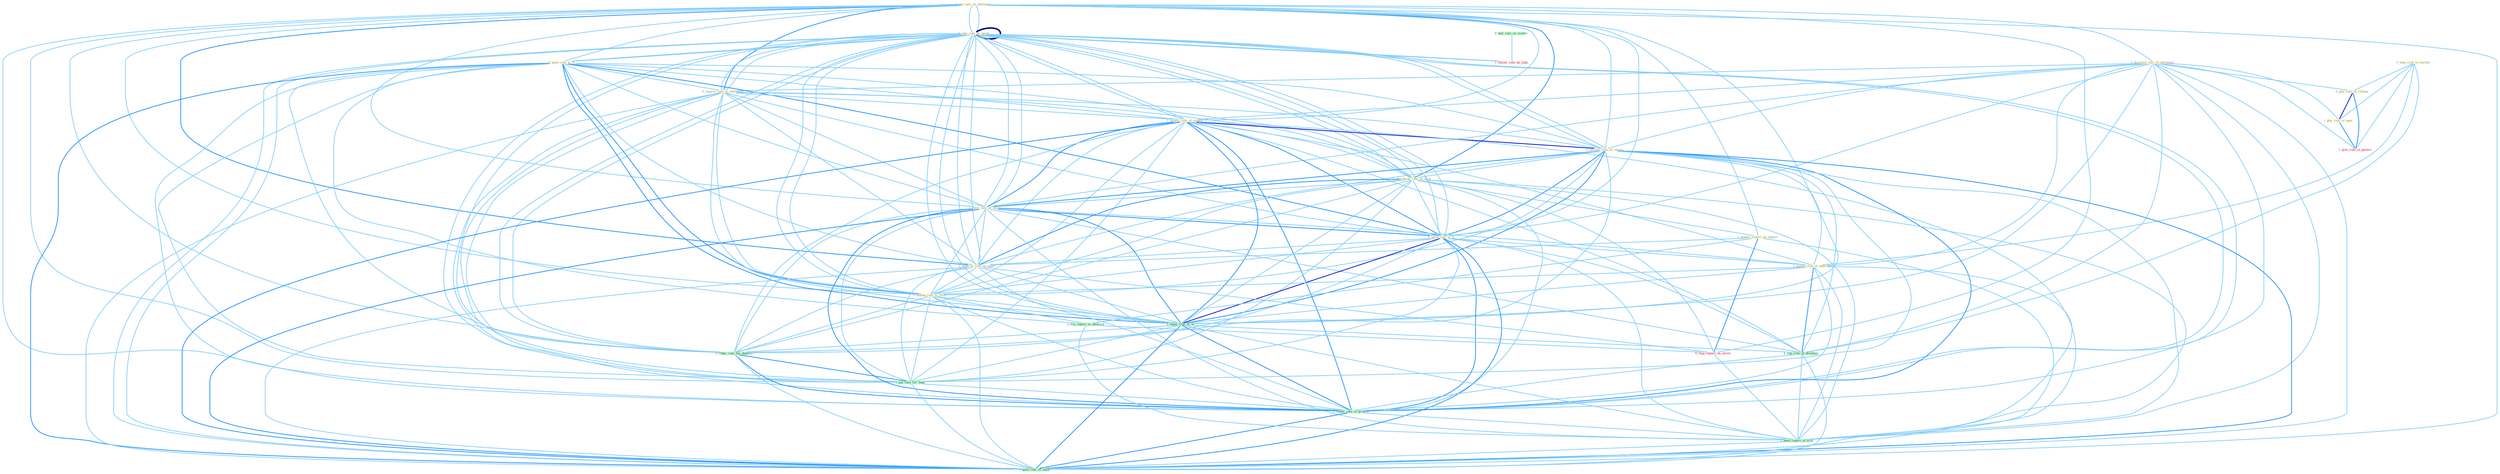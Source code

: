 Graph G{ 
    node
    [shape=polygon,style=filled,width=.5,height=.06,color="#BDFCC9",fixedsize=true,fontsize=4,
    fontcolor="#2f4f4f"];
    {node
    [color="#ffffe0", fontcolor="#8b7d6b"] "1_cut_rate_on_entitynam " "0_take_risk_in_market " "1_diminish_role_of_entitynam " "0_rais_rate_by_point " "0_push_rate_to_% " "0_rais_rate_by_point " "0_improv_rate_at_entitynam " "1_expect_rate_of_return " "1_increas_rate_of_return " "1_downgrad_rate_on_firm " "1_have_rate_of_injuri " "1_term_rate_of_% " "0_plai_role_in_collaps " "1_prepar_report_on_impact " "1_confirm_rate_on_paper " "1_manag_risk_of_othernum " "0_manag_rate_to_level " "1_plai_role_in_oper "}
{node [color="#fff0f5", fontcolor="#b22222"] "0_stop_report_on_street " "1_give_role_in_govern " "1_follow_rule_by_judg "}
edge [color="#B0E2FF"];

	"1_cut_rate_on_entitynam " -- "1_diminish_role_of_entitynam " [w="1", color="#87cefa" ];
	"1_cut_rate_on_entitynam " -- "0_rais_rate_by_point " [w="1", color="#87cefa" ];
	"1_cut_rate_on_entitynam " -- "0_push_rate_to_% " [w="1", color="#87cefa" ];
	"1_cut_rate_on_entitynam " -- "0_rais_rate_by_point " [w="1", color="#87cefa" ];
	"1_cut_rate_on_entitynam " -- "0_improv_rate_at_entitynam " [w="2", color="#1e90ff" , len=0.8];
	"1_cut_rate_on_entitynam " -- "1_expect_rate_of_return " [w="1", color="#87cefa" ];
	"1_cut_rate_on_entitynam " -- "1_increas_rate_of_return " [w="1", color="#87cefa" ];
	"1_cut_rate_on_entitynam " -- "1_downgrad_rate_on_firm " [w="2", color="#1e90ff" , len=0.8];
	"1_cut_rate_on_entitynam " -- "1_have_rate_of_injuri " [w="1", color="#87cefa" ];
	"1_cut_rate_on_entitynam " -- "1_term_rate_of_% " [w="1", color="#87cefa" ];
	"1_cut_rate_on_entitynam " -- "1_prepar_report_on_impact " [w="1", color="#87cefa" ];
	"1_cut_rate_on_entitynam " -- "1_confirm_rate_on_paper " [w="2", color="#1e90ff" , len=0.8];
	"1_cut_rate_on_entitynam " -- "0_manag_rate_to_level " [w="1", color="#87cefa" ];
	"1_cut_rate_on_entitynam " -- "1_equal_rate_of_% " [w="1", color="#87cefa" ];
	"1_cut_rate_on_entitynam " -- "0_stop_report_on_street " [w="1", color="#87cefa" ];
	"1_cut_rate_on_entitynam " -- "1_reduc_rate_for_deposit " [w="1", color="#87cefa" ];
	"1_cut_rate_on_entitynam " -- "1_pai_rate_for_fund " [w="1", color="#87cefa" ];
	"1_cut_rate_on_entitynam " -- "1_reduc_rate_of_growth " [w="1", color="#87cefa" ];
	"1_cut_rate_on_entitynam " -- "1_push_rate_of_inflat " [w="1", color="#87cefa" ];
	"0_take_risk_in_market " -- "0_plai_role_in_collaps " [w="1", color="#87cefa" ];
	"0_take_risk_in_market " -- "1_manag_risk_of_othernum " [w="1", color="#87cefa" ];
	"0_take_risk_in_market " -- "1_plai_role_in_oper " [w="1", color="#87cefa" ];
	"0_take_risk_in_market " -- "1_give_role_in_govern " [w="1", color="#87cefa" ];
	"0_take_risk_in_market " -- "1_run_risk_of_disintegr " [w="1", color="#87cefa" ];
	"1_diminish_role_of_entitynam " -- "0_improv_rate_at_entitynam " [w="1", color="#87cefa" ];
	"1_diminish_role_of_entitynam " -- "1_expect_rate_of_return " [w="1", color="#87cefa" ];
	"1_diminish_role_of_entitynam " -- "1_increas_rate_of_return " [w="1", color="#87cefa" ];
	"1_diminish_role_of_entitynam " -- "1_have_rate_of_injuri " [w="1", color="#87cefa" ];
	"1_diminish_role_of_entitynam " -- "1_term_rate_of_% " [w="1", color="#87cefa" ];
	"1_diminish_role_of_entitynam " -- "0_plai_role_in_collaps " [w="1", color="#87cefa" ];
	"1_diminish_role_of_entitynam " -- "1_manag_risk_of_othernum " [w="1", color="#87cefa" ];
	"1_diminish_role_of_entitynam " -- "1_plai_role_in_oper " [w="1", color="#87cefa" ];
	"1_diminish_role_of_entitynam " -- "1_equal_rate_of_% " [w="1", color="#87cefa" ];
	"1_diminish_role_of_entitynam " -- "1_give_role_in_govern " [w="1", color="#87cefa" ];
	"1_diminish_role_of_entitynam " -- "1_run_risk_of_disintegr " [w="1", color="#87cefa" ];
	"1_diminish_role_of_entitynam " -- "1_reduc_rate_of_growth " [w="1", color="#87cefa" ];
	"1_diminish_role_of_entitynam " -- "1_been_report_of_firm " [w="1", color="#87cefa" ];
	"1_diminish_role_of_entitynam " -- "1_push_rate_of_inflat " [w="1", color="#87cefa" ];
	"0_rais_rate_by_point " -- "0_push_rate_to_% " [w="1", color="#87cefa" ];
	"0_rais_rate_by_point " -- "0_rais_rate_by_point " [w="4", style=bold, color="#000080", len=0.4];
	"0_rais_rate_by_point " -- "0_improv_rate_at_entitynam " [w="1", color="#87cefa" ];
	"0_rais_rate_by_point " -- "1_expect_rate_of_return " [w="1", color="#87cefa" ];
	"0_rais_rate_by_point " -- "1_increas_rate_of_return " [w="1", color="#87cefa" ];
	"0_rais_rate_by_point " -- "1_downgrad_rate_on_firm " [w="1", color="#87cefa" ];
	"0_rais_rate_by_point " -- "1_have_rate_of_injuri " [w="1", color="#87cefa" ];
	"0_rais_rate_by_point " -- "1_term_rate_of_% " [w="1", color="#87cefa" ];
	"0_rais_rate_by_point " -- "1_confirm_rate_on_paper " [w="1", color="#87cefa" ];
	"0_rais_rate_by_point " -- "0_manag_rate_to_level " [w="1", color="#87cefa" ];
	"0_rais_rate_by_point " -- "1_equal_rate_of_% " [w="1", color="#87cefa" ];
	"0_rais_rate_by_point " -- "1_reduc_rate_for_deposit " [w="1", color="#87cefa" ];
	"0_rais_rate_by_point " -- "1_pai_rate_for_fund " [w="1", color="#87cefa" ];
	"0_rais_rate_by_point " -- "1_follow_rule_by_judg " [w="1", color="#87cefa" ];
	"0_rais_rate_by_point " -- "1_reduc_rate_of_growth " [w="1", color="#87cefa" ];
	"0_rais_rate_by_point " -- "1_push_rate_of_inflat " [w="1", color="#87cefa" ];
	"0_push_rate_to_% " -- "0_rais_rate_by_point " [w="1", color="#87cefa" ];
	"0_push_rate_to_% " -- "0_improv_rate_at_entitynam " [w="1", color="#87cefa" ];
	"0_push_rate_to_% " -- "1_expect_rate_of_return " [w="1", color="#87cefa" ];
	"0_push_rate_to_% " -- "1_increas_rate_of_return " [w="1", color="#87cefa" ];
	"0_push_rate_to_% " -- "1_downgrad_rate_on_firm " [w="1", color="#87cefa" ];
	"0_push_rate_to_% " -- "1_have_rate_of_injuri " [w="1", color="#87cefa" ];
	"0_push_rate_to_% " -- "1_term_rate_of_% " [w="2", color="#1e90ff" , len=0.8];
	"0_push_rate_to_% " -- "1_confirm_rate_on_paper " [w="1", color="#87cefa" ];
	"0_push_rate_to_% " -- "0_manag_rate_to_level " [w="2", color="#1e90ff" , len=0.8];
	"0_push_rate_to_% " -- "1_file_report_to_network " [w="1", color="#87cefa" ];
	"0_push_rate_to_% " -- "1_equal_rate_of_% " [w="2", color="#1e90ff" , len=0.8];
	"0_push_rate_to_% " -- "1_reduc_rate_for_deposit " [w="1", color="#87cefa" ];
	"0_push_rate_to_% " -- "1_pai_rate_for_fund " [w="1", color="#87cefa" ];
	"0_push_rate_to_% " -- "1_reduc_rate_of_growth " [w="1", color="#87cefa" ];
	"0_push_rate_to_% " -- "1_push_rate_of_inflat " [w="2", color="#1e90ff" , len=0.8];
	"0_rais_rate_by_point " -- "0_improv_rate_at_entitynam " [w="1", color="#87cefa" ];
	"0_rais_rate_by_point " -- "1_expect_rate_of_return " [w="1", color="#87cefa" ];
	"0_rais_rate_by_point " -- "1_increas_rate_of_return " [w="1", color="#87cefa" ];
	"0_rais_rate_by_point " -- "1_downgrad_rate_on_firm " [w="1", color="#87cefa" ];
	"0_rais_rate_by_point " -- "1_have_rate_of_injuri " [w="1", color="#87cefa" ];
	"0_rais_rate_by_point " -- "1_term_rate_of_% " [w="1", color="#87cefa" ];
	"0_rais_rate_by_point " -- "1_confirm_rate_on_paper " [w="1", color="#87cefa" ];
	"0_rais_rate_by_point " -- "0_manag_rate_to_level " [w="1", color="#87cefa" ];
	"0_rais_rate_by_point " -- "1_equal_rate_of_% " [w="1", color="#87cefa" ];
	"0_rais_rate_by_point " -- "1_reduc_rate_for_deposit " [w="1", color="#87cefa" ];
	"0_rais_rate_by_point " -- "1_pai_rate_for_fund " [w="1", color="#87cefa" ];
	"0_rais_rate_by_point " -- "1_follow_rule_by_judg " [w="1", color="#87cefa" ];
	"0_rais_rate_by_point " -- "1_reduc_rate_of_growth " [w="1", color="#87cefa" ];
	"0_rais_rate_by_point " -- "1_push_rate_of_inflat " [w="1", color="#87cefa" ];
	"0_improv_rate_at_entitynam " -- "1_expect_rate_of_return " [w="1", color="#87cefa" ];
	"0_improv_rate_at_entitynam " -- "1_increas_rate_of_return " [w="1", color="#87cefa" ];
	"0_improv_rate_at_entitynam " -- "1_downgrad_rate_on_firm " [w="1", color="#87cefa" ];
	"0_improv_rate_at_entitynam " -- "1_have_rate_of_injuri " [w="1", color="#87cefa" ];
	"0_improv_rate_at_entitynam " -- "1_term_rate_of_% " [w="1", color="#87cefa" ];
	"0_improv_rate_at_entitynam " -- "1_confirm_rate_on_paper " [w="1", color="#87cefa" ];
	"0_improv_rate_at_entitynam " -- "0_manag_rate_to_level " [w="1", color="#87cefa" ];
	"0_improv_rate_at_entitynam " -- "1_equal_rate_of_% " [w="1", color="#87cefa" ];
	"0_improv_rate_at_entitynam " -- "1_reduc_rate_for_deposit " [w="1", color="#87cefa" ];
	"0_improv_rate_at_entitynam " -- "1_pai_rate_for_fund " [w="1", color="#87cefa" ];
	"0_improv_rate_at_entitynam " -- "1_reduc_rate_of_growth " [w="1", color="#87cefa" ];
	"0_improv_rate_at_entitynam " -- "1_push_rate_of_inflat " [w="1", color="#87cefa" ];
	"1_expect_rate_of_return " -- "1_increas_rate_of_return " [w="3", color="#0000cd" , len=0.6];
	"1_expect_rate_of_return " -- "1_downgrad_rate_on_firm " [w="1", color="#87cefa" ];
	"1_expect_rate_of_return " -- "1_have_rate_of_injuri " [w="2", color="#1e90ff" , len=0.8];
	"1_expect_rate_of_return " -- "1_term_rate_of_% " [w="2", color="#1e90ff" , len=0.8];
	"1_expect_rate_of_return " -- "1_confirm_rate_on_paper " [w="1", color="#87cefa" ];
	"1_expect_rate_of_return " -- "1_manag_risk_of_othernum " [w="1", color="#87cefa" ];
	"1_expect_rate_of_return " -- "0_manag_rate_to_level " [w="1", color="#87cefa" ];
	"1_expect_rate_of_return " -- "1_equal_rate_of_% " [w="2", color="#1e90ff" , len=0.8];
	"1_expect_rate_of_return " -- "1_reduc_rate_for_deposit " [w="1", color="#87cefa" ];
	"1_expect_rate_of_return " -- "1_pai_rate_for_fund " [w="1", color="#87cefa" ];
	"1_expect_rate_of_return " -- "1_run_risk_of_disintegr " [w="1", color="#87cefa" ];
	"1_expect_rate_of_return " -- "1_reduc_rate_of_growth " [w="2", color="#1e90ff" , len=0.8];
	"1_expect_rate_of_return " -- "1_been_report_of_firm " [w="1", color="#87cefa" ];
	"1_expect_rate_of_return " -- "1_push_rate_of_inflat " [w="2", color="#1e90ff" , len=0.8];
	"1_increas_rate_of_return " -- "1_downgrad_rate_on_firm " [w="1", color="#87cefa" ];
	"1_increas_rate_of_return " -- "1_have_rate_of_injuri " [w="2", color="#1e90ff" , len=0.8];
	"1_increas_rate_of_return " -- "1_term_rate_of_% " [w="2", color="#1e90ff" , len=0.8];
	"1_increas_rate_of_return " -- "1_confirm_rate_on_paper " [w="1", color="#87cefa" ];
	"1_increas_rate_of_return " -- "1_manag_risk_of_othernum " [w="1", color="#87cefa" ];
	"1_increas_rate_of_return " -- "0_manag_rate_to_level " [w="1", color="#87cefa" ];
	"1_increas_rate_of_return " -- "1_equal_rate_of_% " [w="2", color="#1e90ff" , len=0.8];
	"1_increas_rate_of_return " -- "1_reduc_rate_for_deposit " [w="1", color="#87cefa" ];
	"1_increas_rate_of_return " -- "1_pai_rate_for_fund " [w="1", color="#87cefa" ];
	"1_increas_rate_of_return " -- "1_run_risk_of_disintegr " [w="1", color="#87cefa" ];
	"1_increas_rate_of_return " -- "1_reduc_rate_of_growth " [w="2", color="#1e90ff" , len=0.8];
	"1_increas_rate_of_return " -- "1_been_report_of_firm " [w="1", color="#87cefa" ];
	"1_increas_rate_of_return " -- "1_push_rate_of_inflat " [w="2", color="#1e90ff" , len=0.8];
	"1_downgrad_rate_on_firm " -- "1_have_rate_of_injuri " [w="1", color="#87cefa" ];
	"1_downgrad_rate_on_firm " -- "1_term_rate_of_% " [w="1", color="#87cefa" ];
	"1_downgrad_rate_on_firm " -- "1_prepar_report_on_impact " [w="1", color="#87cefa" ];
	"1_downgrad_rate_on_firm " -- "1_confirm_rate_on_paper " [w="2", color="#1e90ff" , len=0.8];
	"1_downgrad_rate_on_firm " -- "0_manag_rate_to_level " [w="1", color="#87cefa" ];
	"1_downgrad_rate_on_firm " -- "1_equal_rate_of_% " [w="1", color="#87cefa" ];
	"1_downgrad_rate_on_firm " -- "0_stop_report_on_street " [w="1", color="#87cefa" ];
	"1_downgrad_rate_on_firm " -- "1_reduc_rate_for_deposit " [w="1", color="#87cefa" ];
	"1_downgrad_rate_on_firm " -- "1_pai_rate_for_fund " [w="1", color="#87cefa" ];
	"1_downgrad_rate_on_firm " -- "1_reduc_rate_of_growth " [w="1", color="#87cefa" ];
	"1_downgrad_rate_on_firm " -- "1_been_report_of_firm " [w="1", color="#87cefa" ];
	"1_downgrad_rate_on_firm " -- "1_push_rate_of_inflat " [w="1", color="#87cefa" ];
	"1_have_rate_of_injuri " -- "1_term_rate_of_% " [w="2", color="#1e90ff" , len=0.8];
	"1_have_rate_of_injuri " -- "1_confirm_rate_on_paper " [w="1", color="#87cefa" ];
	"1_have_rate_of_injuri " -- "1_manag_risk_of_othernum " [w="1", color="#87cefa" ];
	"1_have_rate_of_injuri " -- "0_manag_rate_to_level " [w="1", color="#87cefa" ];
	"1_have_rate_of_injuri " -- "1_equal_rate_of_% " [w="2", color="#1e90ff" , len=0.8];
	"1_have_rate_of_injuri " -- "1_reduc_rate_for_deposit " [w="1", color="#87cefa" ];
	"1_have_rate_of_injuri " -- "1_pai_rate_for_fund " [w="1", color="#87cefa" ];
	"1_have_rate_of_injuri " -- "1_run_risk_of_disintegr " [w="1", color="#87cefa" ];
	"1_have_rate_of_injuri " -- "1_reduc_rate_of_growth " [w="2", color="#1e90ff" , len=0.8];
	"1_have_rate_of_injuri " -- "1_been_report_of_firm " [w="1", color="#87cefa" ];
	"1_have_rate_of_injuri " -- "1_push_rate_of_inflat " [w="2", color="#1e90ff" , len=0.8];
	"1_term_rate_of_% " -- "1_confirm_rate_on_paper " [w="1", color="#87cefa" ];
	"1_term_rate_of_% " -- "1_manag_risk_of_othernum " [w="1", color="#87cefa" ];
	"1_term_rate_of_% " -- "0_manag_rate_to_level " [w="1", color="#87cefa" ];
	"1_term_rate_of_% " -- "1_equal_rate_of_% " [w="3", color="#0000cd" , len=0.6];
	"1_term_rate_of_% " -- "1_reduc_rate_for_deposit " [w="1", color="#87cefa" ];
	"1_term_rate_of_% " -- "1_pai_rate_for_fund " [w="1", color="#87cefa" ];
	"1_term_rate_of_% " -- "1_run_risk_of_disintegr " [w="1", color="#87cefa" ];
	"1_term_rate_of_% " -- "1_reduc_rate_of_growth " [w="2", color="#1e90ff" , len=0.8];
	"1_term_rate_of_% " -- "1_been_report_of_firm " [w="1", color="#87cefa" ];
	"1_term_rate_of_% " -- "1_push_rate_of_inflat " [w="2", color="#1e90ff" , len=0.8];
	"0_plai_role_in_collaps " -- "1_plai_role_in_oper " [w="3", color="#0000cd" , len=0.6];
	"0_plai_role_in_collaps " -- "1_give_role_in_govern " [w="2", color="#1e90ff" , len=0.8];
	"1_prepar_report_on_impact " -- "1_confirm_rate_on_paper " [w="1", color="#87cefa" ];
	"1_prepar_report_on_impact " -- "1_file_report_to_network " [w="1", color="#87cefa" ];
	"1_prepar_report_on_impact " -- "0_stop_report_on_street " [w="2", color="#1e90ff" , len=0.8];
	"1_prepar_report_on_impact " -- "1_been_report_of_firm " [w="1", color="#87cefa" ];
	"1_confirm_rate_on_paper " -- "0_manag_rate_to_level " [w="1", color="#87cefa" ];
	"1_confirm_rate_on_paper " -- "1_equal_rate_of_% " [w="1", color="#87cefa" ];
	"1_confirm_rate_on_paper " -- "0_stop_report_on_street " [w="1", color="#87cefa" ];
	"1_confirm_rate_on_paper " -- "1_reduc_rate_for_deposit " [w="1", color="#87cefa" ];
	"1_confirm_rate_on_paper " -- "1_pai_rate_for_fund " [w="1", color="#87cefa" ];
	"1_confirm_rate_on_paper " -- "1_reduc_rate_of_growth " [w="1", color="#87cefa" ];
	"1_confirm_rate_on_paper " -- "1_push_rate_of_inflat " [w="1", color="#87cefa" ];
	"1_manag_risk_of_othernum " -- "0_manag_rate_to_level " [w="1", color="#87cefa" ];
	"1_manag_risk_of_othernum " -- "1_equal_rate_of_% " [w="1", color="#87cefa" ];
	"1_manag_risk_of_othernum " -- "1_run_risk_of_disintegr " [w="2", color="#1e90ff" , len=0.8];
	"1_manag_risk_of_othernum " -- "1_reduc_rate_of_growth " [w="1", color="#87cefa" ];
	"1_manag_risk_of_othernum " -- "1_been_report_of_firm " [w="1", color="#87cefa" ];
	"1_manag_risk_of_othernum " -- "1_push_rate_of_inflat " [w="1", color="#87cefa" ];
	"0_manag_rate_to_level " -- "1_file_report_to_network " [w="1", color="#87cefa" ];
	"0_manag_rate_to_level " -- "1_equal_rate_of_% " [w="1", color="#87cefa" ];
	"0_manag_rate_to_level " -- "1_reduc_rate_for_deposit " [w="1", color="#87cefa" ];
	"0_manag_rate_to_level " -- "1_pai_rate_for_fund " [w="1", color="#87cefa" ];
	"0_manag_rate_to_level " -- "1_reduc_rate_of_growth " [w="1", color="#87cefa" ];
	"0_manag_rate_to_level " -- "1_push_rate_of_inflat " [w="1", color="#87cefa" ];
	"1_plai_role_in_oper " -- "1_give_role_in_govern " [w="2", color="#1e90ff" , len=0.8];
	"1_file_report_to_network " -- "0_stop_report_on_street " [w="1", color="#87cefa" ];
	"1_file_report_to_network " -- "1_been_report_of_firm " [w="1", color="#87cefa" ];
	"1_equal_rate_of_% " -- "1_reduc_rate_for_deposit " [w="1", color="#87cefa" ];
	"1_equal_rate_of_% " -- "1_pai_rate_for_fund " [w="1", color="#87cefa" ];
	"1_equal_rate_of_% " -- "1_run_risk_of_disintegr " [w="1", color="#87cefa" ];
	"1_equal_rate_of_% " -- "1_reduc_rate_of_growth " [w="2", color="#1e90ff" , len=0.8];
	"1_equal_rate_of_% " -- "1_been_report_of_firm " [w="1", color="#87cefa" ];
	"1_equal_rate_of_% " -- "1_push_rate_of_inflat " [w="2", color="#1e90ff" , len=0.8];
	"0_stop_report_on_street " -- "1_been_report_of_firm " [w="1", color="#87cefa" ];
	"1_reduc_rate_for_deposit " -- "1_pai_rate_for_fund " [w="2", color="#1e90ff" , len=0.8];
	"1_reduc_rate_for_deposit " -- "1_reduc_rate_of_growth " [w="2", color="#1e90ff" , len=0.8];
	"1_reduc_rate_for_deposit " -- "1_push_rate_of_inflat " [w="1", color="#87cefa" ];
	"1_pai_rate_for_fund " -- "1_reduc_rate_of_growth " [w="1", color="#87cefa" ];
	"1_pai_rate_for_fund " -- "1_push_rate_of_inflat " [w="1", color="#87cefa" ];
	"0_hail_rule_as_victori " -- "1_follow_rule_by_judg " [w="1", color="#87cefa" ];
	"1_run_risk_of_disintegr " -- "1_reduc_rate_of_growth " [w="1", color="#87cefa" ];
	"1_run_risk_of_disintegr " -- "1_been_report_of_firm " [w="1", color="#87cefa" ];
	"1_run_risk_of_disintegr " -- "1_push_rate_of_inflat " [w="1", color="#87cefa" ];
	"1_reduc_rate_of_growth " -- "1_been_report_of_firm " [w="1", color="#87cefa" ];
	"1_reduc_rate_of_growth " -- "1_push_rate_of_inflat " [w="2", color="#1e90ff" , len=0.8];
	"1_been_report_of_firm " -- "1_push_rate_of_inflat " [w="1", color="#87cefa" ];
}